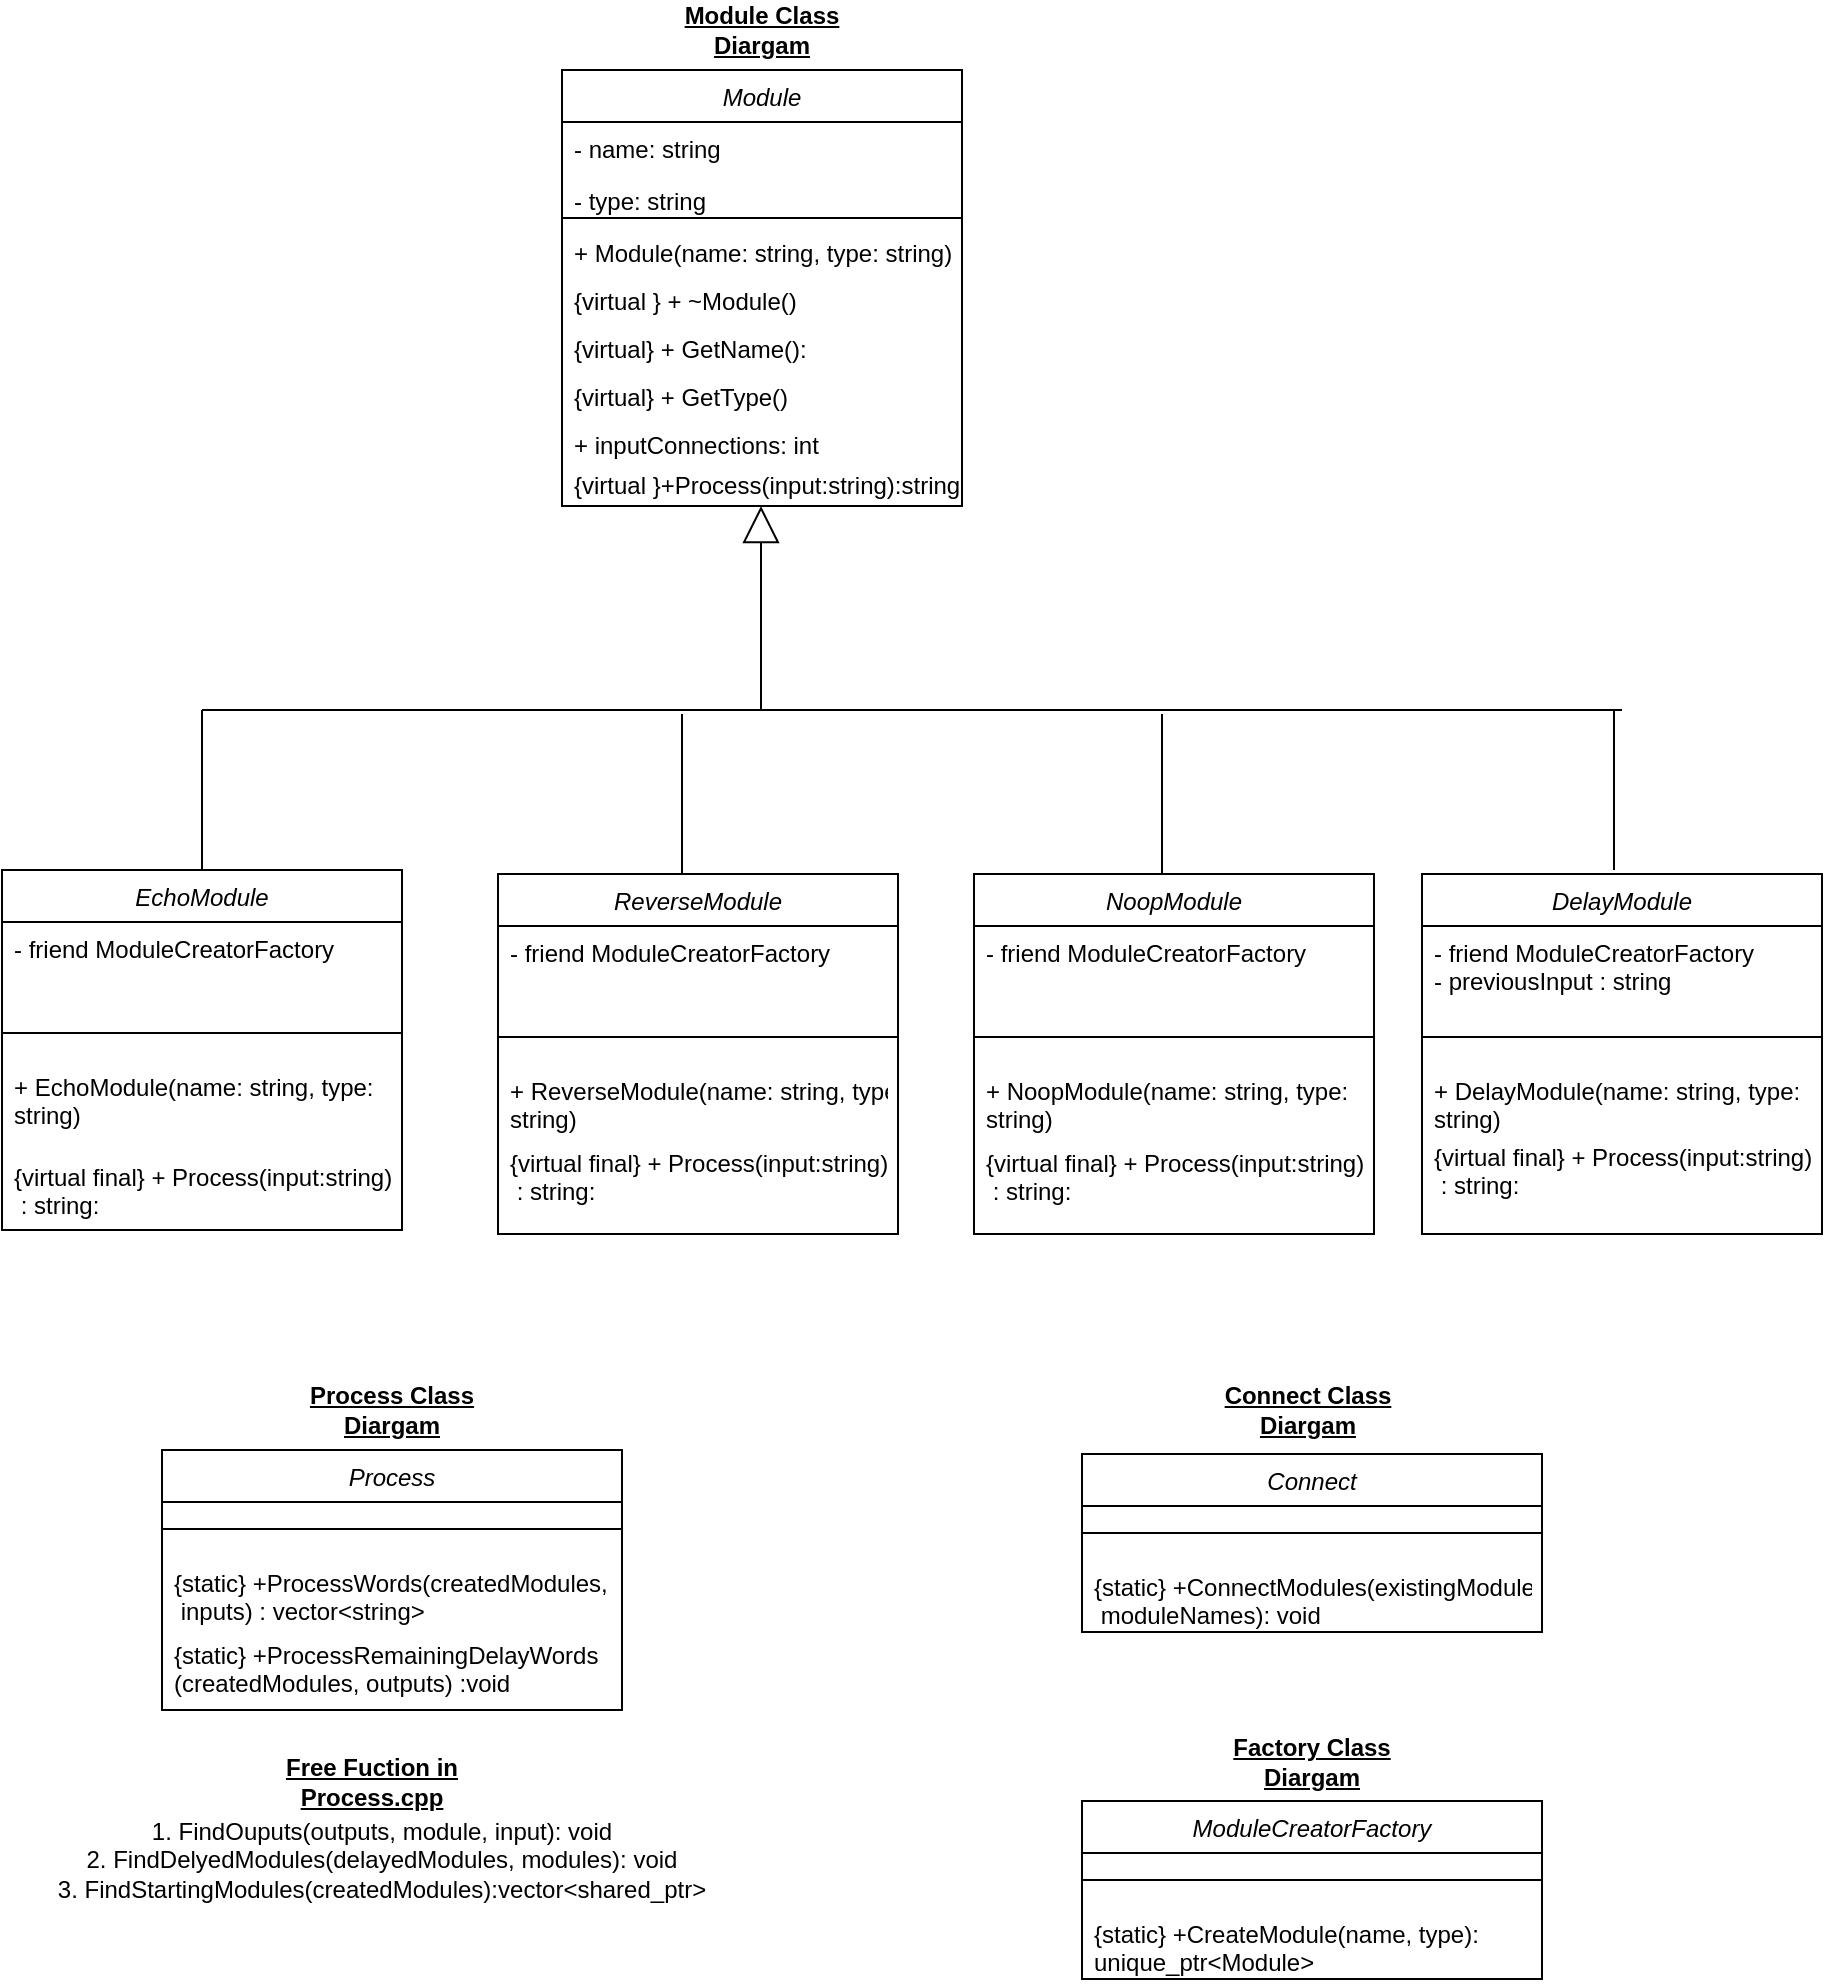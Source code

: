 <mxfile version="13.3.5" type="device"><diagram id="C5RBs43oDa-KdzZeNtuy" name="Page-1"><mxGraphModel dx="868" dy="401" grid="1" gridSize="10" guides="1" tooltips="1" connect="1" arrows="1" fold="1" page="1" pageScale="1" pageWidth="827" pageHeight="1169" math="0" shadow="0"><root><mxCell id="WIyWlLk6GJQsqaUBKTNV-0"/><mxCell id="WIyWlLk6GJQsqaUBKTNV-1" parent="WIyWlLk6GJQsqaUBKTNV-0"/><mxCell id="zlZNTwvMiIUMBWj5b9_y-3" value="+ inputConnections: int" style="text;align=left;verticalAlign=top;spacingLeft=4;spacingRight=4;overflow=hidden;rotatable=0;points=[[0,0.5],[1,0.5]];portConstraint=eastwest;" vertex="1" parent="WIyWlLk6GJQsqaUBKTNV-1"><mxGeometry x="300" y="214" width="160" height="24" as="geometry"/></mxCell><mxCell id="zlZNTwvMiIUMBWj5b9_y-4" value="{virtual }+Process(input:string):string" style="text;align=left;verticalAlign=top;spacingLeft=4;spacingRight=4;overflow=hidden;rotatable=0;points=[[0,0.5],[1,0.5]];portConstraint=eastwest;" vertex="1" parent="WIyWlLk6GJQsqaUBKTNV-1"><mxGeometry x="300" y="234" width="210" height="24" as="geometry"/></mxCell><mxCell id="zlZNTwvMiIUMBWj5b9_y-12" value="" style="endArrow=block;endSize=16;endFill=0;html=1;" edge="1" parent="WIyWlLk6GJQsqaUBKTNV-1"><mxGeometry width="160" relative="1" as="geometry"><mxPoint x="399.5" y="360" as="sourcePoint"/><mxPoint x="399.5" y="258" as="targetPoint"/></mxGeometry></mxCell><mxCell id="zlZNTwvMiIUMBWj5b9_y-13" value="" style="endArrow=none;html=1;" edge="1" parent="WIyWlLk6GJQsqaUBKTNV-1"><mxGeometry width="50" height="50" relative="1" as="geometry"><mxPoint x="120" y="360" as="sourcePoint"/><mxPoint x="690" y="360" as="targetPoint"/></mxGeometry></mxCell><mxCell id="zlZNTwvMiIUMBWj5b9_y-14" value="" style="endArrow=none;html=1;" edge="1" parent="WIyWlLk6GJQsqaUBKTNV-1"><mxGeometry width="50" height="50" relative="1" as="geometry"><mxPoint x="120" y="440" as="sourcePoint"/><mxPoint x="120" y="360" as="targetPoint"/></mxGeometry></mxCell><mxCell id="zlZNTwvMiIUMBWj5b9_y-15" value="" style="endArrow=none;html=1;" edge="1" parent="WIyWlLk6GJQsqaUBKTNV-1"><mxGeometry width="50" height="50" relative="1" as="geometry"><mxPoint x="360" y="442" as="sourcePoint"/><mxPoint x="360" y="362" as="targetPoint"/></mxGeometry></mxCell><mxCell id="zlZNTwvMiIUMBWj5b9_y-16" value="" style="endArrow=none;html=1;" edge="1" parent="WIyWlLk6GJQsqaUBKTNV-1"><mxGeometry width="50" height="50" relative="1" as="geometry"><mxPoint x="830" y="360" as="sourcePoint"/><mxPoint x="690" y="360" as="targetPoint"/><Array as="points"><mxPoint x="830" y="360"/></Array></mxGeometry></mxCell><mxCell id="zkfFHV4jXpPFQw0GAbJ--0" value="Module" style="swimlane;fontStyle=2;align=center;verticalAlign=top;childLayout=stackLayout;horizontal=1;startSize=26;horizontalStack=0;resizeParent=1;resizeLast=0;collapsible=1;marginBottom=0;rounded=0;shadow=0;strokeWidth=1;" parent="WIyWlLk6GJQsqaUBKTNV-1" vertex="1"><mxGeometry x="300" y="40" width="200" height="218" as="geometry"><mxRectangle x="230" y="140" width="160" height="26" as="alternateBounds"/></mxGeometry></mxCell><mxCell id="zkfFHV4jXpPFQw0GAbJ--1" value="- name: string" style="text;align=left;verticalAlign=top;spacingLeft=4;spacingRight=4;overflow=hidden;rotatable=0;points=[[0,0.5],[1,0.5]];portConstraint=eastwest;" parent="zkfFHV4jXpPFQw0GAbJ--0" vertex="1"><mxGeometry y="26" width="200" height="26" as="geometry"/></mxCell><mxCell id="zkfFHV4jXpPFQw0GAbJ--2" value="- type: string" style="text;align=left;verticalAlign=top;spacingLeft=4;spacingRight=4;overflow=hidden;rotatable=0;points=[[0,0.5],[1,0.5]];portConstraint=eastwest;rounded=0;shadow=0;html=0;" parent="zkfFHV4jXpPFQw0GAbJ--0" vertex="1"><mxGeometry y="52" width="200" height="18" as="geometry"/></mxCell><mxCell id="zkfFHV4jXpPFQw0GAbJ--4" value="" style="line;html=1;strokeWidth=1;align=left;verticalAlign=middle;spacingTop=-1;spacingLeft=3;spacingRight=3;rotatable=0;labelPosition=right;points=[];portConstraint=eastwest;" parent="zkfFHV4jXpPFQw0GAbJ--0" vertex="1"><mxGeometry y="70" width="200" height="8" as="geometry"/></mxCell><mxCell id="zkfFHV4jXpPFQw0GAbJ--5" value="+ Module(name: string, type: string)&#10;" style="text;align=left;verticalAlign=top;spacingLeft=4;spacingRight=4;overflow=hidden;rotatable=0;points=[[0,0.5],[1,0.5]];portConstraint=eastwest;" parent="zkfFHV4jXpPFQw0GAbJ--0" vertex="1"><mxGeometry y="78" width="200" height="24" as="geometry"/></mxCell><mxCell id="zlZNTwvMiIUMBWj5b9_y-0" value="{virtual } + ~Module()&#10;" style="text;align=left;verticalAlign=top;spacingLeft=4;spacingRight=4;overflow=hidden;rotatable=0;points=[[0,0.5],[1,0.5]];portConstraint=eastwest;" vertex="1" parent="zkfFHV4jXpPFQw0GAbJ--0"><mxGeometry y="102" width="200" height="24" as="geometry"/></mxCell><mxCell id="zlZNTwvMiIUMBWj5b9_y-1" value="{virtual} + GetName(): &#10; " style="text;align=left;verticalAlign=top;spacingLeft=4;spacingRight=4;overflow=hidden;rotatable=0;points=[[0,0.5],[1,0.5]];portConstraint=eastwest;" vertex="1" parent="zkfFHV4jXpPFQw0GAbJ--0"><mxGeometry y="126" width="200" height="24" as="geometry"/></mxCell><mxCell id="zlZNTwvMiIUMBWj5b9_y-2" value="{virtual} + GetType()&#10; " style="text;align=left;verticalAlign=top;spacingLeft=4;spacingRight=4;overflow=hidden;rotatable=0;points=[[0,0.5],[1,0.5]];portConstraint=eastwest;" vertex="1" parent="zkfFHV4jXpPFQw0GAbJ--0"><mxGeometry y="150" width="200" height="24" as="geometry"/></mxCell><object label="EchoModule" id="zlZNTwvMiIUMBWj5b9_y-19"><mxCell style="swimlane;fontStyle=2;align=center;verticalAlign=top;childLayout=stackLayout;horizontal=1;startSize=26;horizontalStack=0;resizeParent=1;resizeLast=0;collapsible=1;marginBottom=0;rounded=0;shadow=0;strokeWidth=1;" vertex="1" parent="WIyWlLk6GJQsqaUBKTNV-1"><mxGeometry x="20" y="440" width="200" height="180" as="geometry"><mxRectangle x="230" y="140" width="160" height="26" as="alternateBounds"/></mxGeometry></mxCell></object><mxCell id="zlZNTwvMiIUMBWj5b9_y-24" value="- friend ModuleCreatorFactory" style="text;align=left;verticalAlign=top;spacingLeft=4;spacingRight=4;overflow=hidden;rotatable=0;points=[[0,0.5],[1,0.5]];portConstraint=eastwest;" vertex="1" parent="zlZNTwvMiIUMBWj5b9_y-19"><mxGeometry y="26" width="200" height="42" as="geometry"/></mxCell><mxCell id="zlZNTwvMiIUMBWj5b9_y-22" value="" style="line;html=1;strokeWidth=1;align=left;verticalAlign=middle;spacingTop=-1;spacingLeft=3;spacingRight=3;rotatable=0;labelPosition=right;points=[];portConstraint=eastwest;" vertex="1" parent="zlZNTwvMiIUMBWj5b9_y-19"><mxGeometry y="68" width="200" height="27" as="geometry"/></mxCell><mxCell id="zlZNTwvMiIUMBWj5b9_y-23" value="+ EchoModule(name: string, type: &#10;string)&#10;" style="text;align=left;verticalAlign=top;spacingLeft=4;spacingRight=4;overflow=hidden;rotatable=0;points=[[0,0.5],[1,0.5]];portConstraint=eastwest;" vertex="1" parent="zlZNTwvMiIUMBWj5b9_y-19"><mxGeometry y="95" width="200" height="36" as="geometry"/></mxCell><mxCell id="zlZNTwvMiIUMBWj5b9_y-27" value="" style="endArrow=none;html=1;" edge="1" parent="WIyWlLk6GJQsqaUBKTNV-1"><mxGeometry width="50" height="50" relative="1" as="geometry"><mxPoint x="600" y="442" as="sourcePoint"/><mxPoint x="600" y="362" as="targetPoint"/></mxGeometry></mxCell><mxCell id="zlZNTwvMiIUMBWj5b9_y-43" value="{virtual final} + Process(input:string)&#10; : string: &#10;" style="text;align=left;verticalAlign=top;spacingLeft=4;spacingRight=4;overflow=hidden;rotatable=0;points=[[0,0.5],[1,0.5]];portConstraint=eastwest;" vertex="1" parent="WIyWlLk6GJQsqaUBKTNV-1"><mxGeometry x="20" y="580" width="200" height="42" as="geometry"/></mxCell><mxCell id="zlZNTwvMiIUMBWj5b9_y-61" value="{virtual final} + Process(input:string)&#10; : string: &#10;" style="text;align=left;verticalAlign=top;spacingLeft=4;spacingRight=4;overflow=hidden;rotatable=0;points=[[0,0.5],[1,0.5]];portConstraint=eastwest;" vertex="1" parent="WIyWlLk6GJQsqaUBKTNV-1"><mxGeometry x="730" y="570" width="200" height="42" as="geometry"/></mxCell><mxCell id="zlZNTwvMiIUMBWj5b9_y-64" value="&lt;b&gt;&lt;u&gt;Module Class Diargam&lt;/u&gt;&lt;/b&gt;" style="text;html=1;strokeColor=none;fillColor=none;align=center;verticalAlign=middle;whiteSpace=wrap;rounded=0;" vertex="1" parent="WIyWlLk6GJQsqaUBKTNV-1"><mxGeometry x="347" y="10" width="106" height="20" as="geometry"/></mxCell><mxCell id="zlZNTwvMiIUMBWj5b9_y-65" value="&lt;b&gt;&lt;u&gt;Process Class Diargam&lt;/u&gt;&lt;/b&gt;" style="text;html=1;strokeColor=none;fillColor=none;align=center;verticalAlign=middle;whiteSpace=wrap;rounded=0;" vertex="1" parent="WIyWlLk6GJQsqaUBKTNV-1"><mxGeometry x="162" y="700" width="106" height="20" as="geometry"/></mxCell><object label="DelayModule" id="zlZNTwvMiIUMBWj5b9_y-57"><mxCell style="swimlane;fontStyle=2;align=center;verticalAlign=top;childLayout=stackLayout;horizontal=1;startSize=26;horizontalStack=0;resizeParent=1;resizeLast=0;collapsible=1;marginBottom=0;rounded=0;shadow=0;strokeWidth=1;" vertex="1" parent="WIyWlLk6GJQsqaUBKTNV-1"><mxGeometry x="730" y="442" width="200" height="180" as="geometry"><mxRectangle x="230" y="140" width="160" height="26" as="alternateBounds"/></mxGeometry></mxCell></object><mxCell id="zlZNTwvMiIUMBWj5b9_y-58" value="- friend ModuleCreatorFactory&#10;- previousInput : string" style="text;align=left;verticalAlign=top;spacingLeft=4;spacingRight=4;overflow=hidden;rotatable=0;points=[[0,0.5],[1,0.5]];portConstraint=eastwest;" vertex="1" parent="zlZNTwvMiIUMBWj5b9_y-57"><mxGeometry y="26" width="200" height="42" as="geometry"/></mxCell><mxCell id="zlZNTwvMiIUMBWj5b9_y-59" value="" style="line;html=1;strokeWidth=1;align=left;verticalAlign=middle;spacingTop=-1;spacingLeft=3;spacingRight=3;rotatable=0;labelPosition=right;points=[];portConstraint=eastwest;" vertex="1" parent="zlZNTwvMiIUMBWj5b9_y-57"><mxGeometry y="68" width="200" height="27" as="geometry"/></mxCell><mxCell id="zlZNTwvMiIUMBWj5b9_y-60" value="+ DelayModule(name: string, type: &#10;string)&#10;" style="text;align=left;verticalAlign=top;spacingLeft=4;spacingRight=4;overflow=hidden;rotatable=0;points=[[0,0.5],[1,0.5]];portConstraint=eastwest;" vertex="1" parent="zlZNTwvMiIUMBWj5b9_y-57"><mxGeometry y="95" width="200" height="36" as="geometry"/></mxCell><object label="NoopModule" id="zlZNTwvMiIUMBWj5b9_y-53"><mxCell style="swimlane;fontStyle=2;align=center;verticalAlign=top;childLayout=stackLayout;horizontal=1;startSize=26;horizontalStack=0;resizeParent=1;resizeLast=0;collapsible=1;marginBottom=0;rounded=0;shadow=0;strokeWidth=1;" vertex="1" parent="WIyWlLk6GJQsqaUBKTNV-1"><mxGeometry x="506" y="442" width="200" height="180" as="geometry"><mxRectangle x="230" y="140" width="160" height="26" as="alternateBounds"/></mxGeometry></mxCell></object><mxCell id="zlZNTwvMiIUMBWj5b9_y-54" value="- friend ModuleCreatorFactory" style="text;align=left;verticalAlign=top;spacingLeft=4;spacingRight=4;overflow=hidden;rotatable=0;points=[[0,0.5],[1,0.5]];portConstraint=eastwest;" vertex="1" parent="zlZNTwvMiIUMBWj5b9_y-53"><mxGeometry y="26" width="200" height="42" as="geometry"/></mxCell><mxCell id="zlZNTwvMiIUMBWj5b9_y-55" value="" style="line;html=1;strokeWidth=1;align=left;verticalAlign=middle;spacingTop=-1;spacingLeft=3;spacingRight=3;rotatable=0;labelPosition=right;points=[];portConstraint=eastwest;" vertex="1" parent="zlZNTwvMiIUMBWj5b9_y-53"><mxGeometry y="68" width="200" height="27" as="geometry"/></mxCell><mxCell id="zlZNTwvMiIUMBWj5b9_y-56" value="+ NoopModule(name: string, type: &#10;string)&#10;" style="text;align=left;verticalAlign=top;spacingLeft=4;spacingRight=4;overflow=hidden;rotatable=0;points=[[0,0.5],[1,0.5]];portConstraint=eastwest;" vertex="1" parent="zlZNTwvMiIUMBWj5b9_y-53"><mxGeometry y="95" width="200" height="36" as="geometry"/></mxCell><mxCell id="zlZNTwvMiIUMBWj5b9_y-63" value="{virtual final} + Process(input:string)&#10; : string: &#10;" style="text;align=left;verticalAlign=top;spacingLeft=4;spacingRight=4;overflow=hidden;rotatable=0;points=[[0,0.5],[1,0.5]];portConstraint=eastwest;" vertex="1" parent="zlZNTwvMiIUMBWj5b9_y-53"><mxGeometry y="131" width="200" height="42" as="geometry"/></mxCell><object label="ReverseModule" id="zlZNTwvMiIUMBWj5b9_y-49"><mxCell style="swimlane;fontStyle=2;align=center;verticalAlign=top;childLayout=stackLayout;horizontal=1;startSize=26;horizontalStack=0;resizeParent=1;resizeLast=0;collapsible=1;marginBottom=0;rounded=0;shadow=0;strokeWidth=1;" vertex="1" parent="WIyWlLk6GJQsqaUBKTNV-1"><mxGeometry x="268" y="442" width="200" height="180" as="geometry"><mxRectangle x="230" y="140" width="160" height="26" as="alternateBounds"/></mxGeometry></mxCell></object><mxCell id="zlZNTwvMiIUMBWj5b9_y-50" value="- friend ModuleCreatorFactory" style="text;align=left;verticalAlign=top;spacingLeft=4;spacingRight=4;overflow=hidden;rotatable=0;points=[[0,0.5],[1,0.5]];portConstraint=eastwest;" vertex="1" parent="zlZNTwvMiIUMBWj5b9_y-49"><mxGeometry y="26" width="200" height="42" as="geometry"/></mxCell><mxCell id="zlZNTwvMiIUMBWj5b9_y-51" value="" style="line;html=1;strokeWidth=1;align=left;verticalAlign=middle;spacingTop=-1;spacingLeft=3;spacingRight=3;rotatable=0;labelPosition=right;points=[];portConstraint=eastwest;" vertex="1" parent="zlZNTwvMiIUMBWj5b9_y-49"><mxGeometry y="68" width="200" height="27" as="geometry"/></mxCell><mxCell id="zlZNTwvMiIUMBWj5b9_y-52" value="+ ReverseModule(name: string, type: &#10;string)&#10;" style="text;align=left;verticalAlign=top;spacingLeft=4;spacingRight=4;overflow=hidden;rotatable=0;points=[[0,0.5],[1,0.5]];portConstraint=eastwest;" vertex="1" parent="zlZNTwvMiIUMBWj5b9_y-49"><mxGeometry y="95" width="200" height="36" as="geometry"/></mxCell><mxCell id="zlZNTwvMiIUMBWj5b9_y-62" value="{virtual final} + Process(input:string)&#10; : string: &#10;" style="text;align=left;verticalAlign=top;spacingLeft=4;spacingRight=4;overflow=hidden;rotatable=0;points=[[0,0.5],[1,0.5]];portConstraint=eastwest;" vertex="1" parent="zlZNTwvMiIUMBWj5b9_y-49"><mxGeometry y="131" width="200" height="42" as="geometry"/></mxCell><mxCell id="zlZNTwvMiIUMBWj5b9_y-71" value="&lt;u&gt;&lt;b&gt;Free Fuction in Process.cpp&lt;/b&gt;&lt;/u&gt;" style="text;html=1;strokeColor=none;fillColor=none;align=center;verticalAlign=middle;whiteSpace=wrap;rounded=0;" vertex="1" parent="WIyWlLk6GJQsqaUBKTNV-1"><mxGeometry x="150" y="885.5" width="110" height="20" as="geometry"/></mxCell><mxCell id="zlZNTwvMiIUMBWj5b9_y-73" value="1. FindOuputs(outputs, module, input): void&lt;br&gt;2. FindDelyedModules(delayedModules, modules): void&lt;br&gt;3. FindStartingModules(createdModules):vector&amp;lt;shared_ptr&amp;gt;" style="text;html=1;strokeColor=none;fillColor=none;align=center;verticalAlign=middle;whiteSpace=wrap;rounded=0;" vertex="1" parent="WIyWlLk6GJQsqaUBKTNV-1"><mxGeometry x="40" y="900" width="340" height="70" as="geometry"/></mxCell><object label="Process" id="zlZNTwvMiIUMBWj5b9_y-66"><mxCell style="swimlane;fontStyle=2;align=center;verticalAlign=top;childLayout=stackLayout;horizontal=1;startSize=26;horizontalStack=0;resizeParent=1;resizeLast=0;collapsible=1;marginBottom=0;rounded=0;shadow=0;strokeWidth=1;" vertex="1" parent="WIyWlLk6GJQsqaUBKTNV-1"><mxGeometry x="100" y="730" width="230" height="130" as="geometry"><mxRectangle x="230" y="140" width="160" height="26" as="alternateBounds"/></mxGeometry></mxCell></object><mxCell id="zlZNTwvMiIUMBWj5b9_y-68" value="" style="line;html=1;strokeWidth=1;align=left;verticalAlign=middle;spacingTop=-1;spacingLeft=3;spacingRight=3;rotatable=0;labelPosition=right;points=[];portConstraint=eastwest;" vertex="1" parent="zlZNTwvMiIUMBWj5b9_y-66"><mxGeometry y="26" width="230" height="27" as="geometry"/></mxCell><mxCell id="zlZNTwvMiIUMBWj5b9_y-69" value="{static} +ProcessWords(createdModules,&#10; inputs) : vector&lt;string&gt;&#10;" style="text;align=left;verticalAlign=top;spacingLeft=4;spacingRight=4;overflow=hidden;rotatable=0;points=[[0,0.5],[1,0.5]];portConstraint=eastwest;" vertex="1" parent="zlZNTwvMiIUMBWj5b9_y-66"><mxGeometry y="53" width="230" height="36" as="geometry"/></mxCell><mxCell id="zlZNTwvMiIUMBWj5b9_y-70" value="{static} +ProcessRemainingDelayWords&#10;(createdModules, outputs) :void&#10;" style="text;align=left;verticalAlign=top;spacingLeft=4;spacingRight=4;overflow=hidden;rotatable=0;points=[[0,0.5],[1,0.5]];portConstraint=eastwest;" vertex="1" parent="zlZNTwvMiIUMBWj5b9_y-66"><mxGeometry y="89" width="230" height="36" as="geometry"/></mxCell><mxCell id="zlZNTwvMiIUMBWj5b9_y-78" value="&lt;b&gt;&lt;u&gt;Connect Class Diargam&lt;/u&gt;&lt;/b&gt;" style="text;html=1;strokeColor=none;fillColor=none;align=center;verticalAlign=middle;whiteSpace=wrap;rounded=0;" vertex="1" parent="WIyWlLk6GJQsqaUBKTNV-1"><mxGeometry x="620" y="700" width="106" height="20" as="geometry"/></mxCell><mxCell id="zlZNTwvMiIUMBWj5b9_y-83" value="&lt;b&gt;&lt;u&gt;Factory Class Diargam&lt;/u&gt;&lt;/b&gt;" style="text;html=1;strokeColor=none;fillColor=none;align=center;verticalAlign=middle;whiteSpace=wrap;rounded=0;" vertex="1" parent="WIyWlLk6GJQsqaUBKTNV-1"><mxGeometry x="622" y="875.5" width="106" height="20" as="geometry"/></mxCell><mxCell id="zlZNTwvMiIUMBWj5b9_y-87" value="" style="endArrow=none;html=1;" edge="1" parent="WIyWlLk6GJQsqaUBKTNV-1"><mxGeometry width="50" height="50" relative="1" as="geometry"><mxPoint x="826" y="440" as="sourcePoint"/><mxPoint x="826" y="360" as="targetPoint"/></mxGeometry></mxCell><object label="Connect" id="zlZNTwvMiIUMBWj5b9_y-79"><mxCell style="swimlane;fontStyle=2;align=center;verticalAlign=top;childLayout=stackLayout;horizontal=1;startSize=26;horizontalStack=0;resizeParent=1;resizeLast=0;collapsible=1;marginBottom=0;rounded=0;shadow=0;strokeWidth=1;" vertex="1" parent="WIyWlLk6GJQsqaUBKTNV-1"><mxGeometry x="560" y="732" width="230" height="89" as="geometry"><mxRectangle x="230" y="140" width="160" height="26" as="alternateBounds"/></mxGeometry></mxCell></object><mxCell id="zlZNTwvMiIUMBWj5b9_y-80" value="" style="line;html=1;strokeWidth=1;align=left;verticalAlign=middle;spacingTop=-1;spacingLeft=3;spacingRight=3;rotatable=0;labelPosition=right;points=[];portConstraint=eastwest;" vertex="1" parent="zlZNTwvMiIUMBWj5b9_y-79"><mxGeometry y="26" width="230" height="27" as="geometry"/></mxCell><mxCell id="zlZNTwvMiIUMBWj5b9_y-81" value="{static} +ConnectModules(existingModules,&#10; moduleNames): void&#10;" style="text;align=left;verticalAlign=top;spacingLeft=4;spacingRight=4;overflow=hidden;rotatable=0;points=[[0,0.5],[1,0.5]];portConstraint=eastwest;" vertex="1" parent="zlZNTwvMiIUMBWj5b9_y-79"><mxGeometry y="53" width="230" height="36" as="geometry"/></mxCell><object label="ModuleCreatorFactory" id="zlZNTwvMiIUMBWj5b9_y-84"><mxCell style="swimlane;fontStyle=2;align=center;verticalAlign=top;childLayout=stackLayout;horizontal=1;startSize=26;horizontalStack=0;resizeParent=1;resizeLast=0;collapsible=1;marginBottom=0;rounded=0;shadow=0;strokeWidth=1;" vertex="1" parent="WIyWlLk6GJQsqaUBKTNV-1"><mxGeometry x="560" y="905.5" width="230" height="89" as="geometry"><mxRectangle x="230" y="140" width="160" height="26" as="alternateBounds"/></mxGeometry></mxCell></object><mxCell id="zlZNTwvMiIUMBWj5b9_y-85" value="" style="line;html=1;strokeWidth=1;align=left;verticalAlign=middle;spacingTop=-1;spacingLeft=3;spacingRight=3;rotatable=0;labelPosition=right;points=[];portConstraint=eastwest;" vertex="1" parent="zlZNTwvMiIUMBWj5b9_y-84"><mxGeometry y="26" width="230" height="27" as="geometry"/></mxCell><mxCell id="zlZNTwvMiIUMBWj5b9_y-86" value="{static} +CreateModule(name, type): &#10;unique_ptr&lt;Module&gt;&#10;" style="text;align=left;verticalAlign=top;spacingLeft=4;spacingRight=4;overflow=hidden;rotatable=0;points=[[0,0.5],[1,0.5]];portConstraint=eastwest;" vertex="1" parent="zlZNTwvMiIUMBWj5b9_y-84"><mxGeometry y="53" width="230" height="36" as="geometry"/></mxCell></root></mxGraphModel></diagram></mxfile>